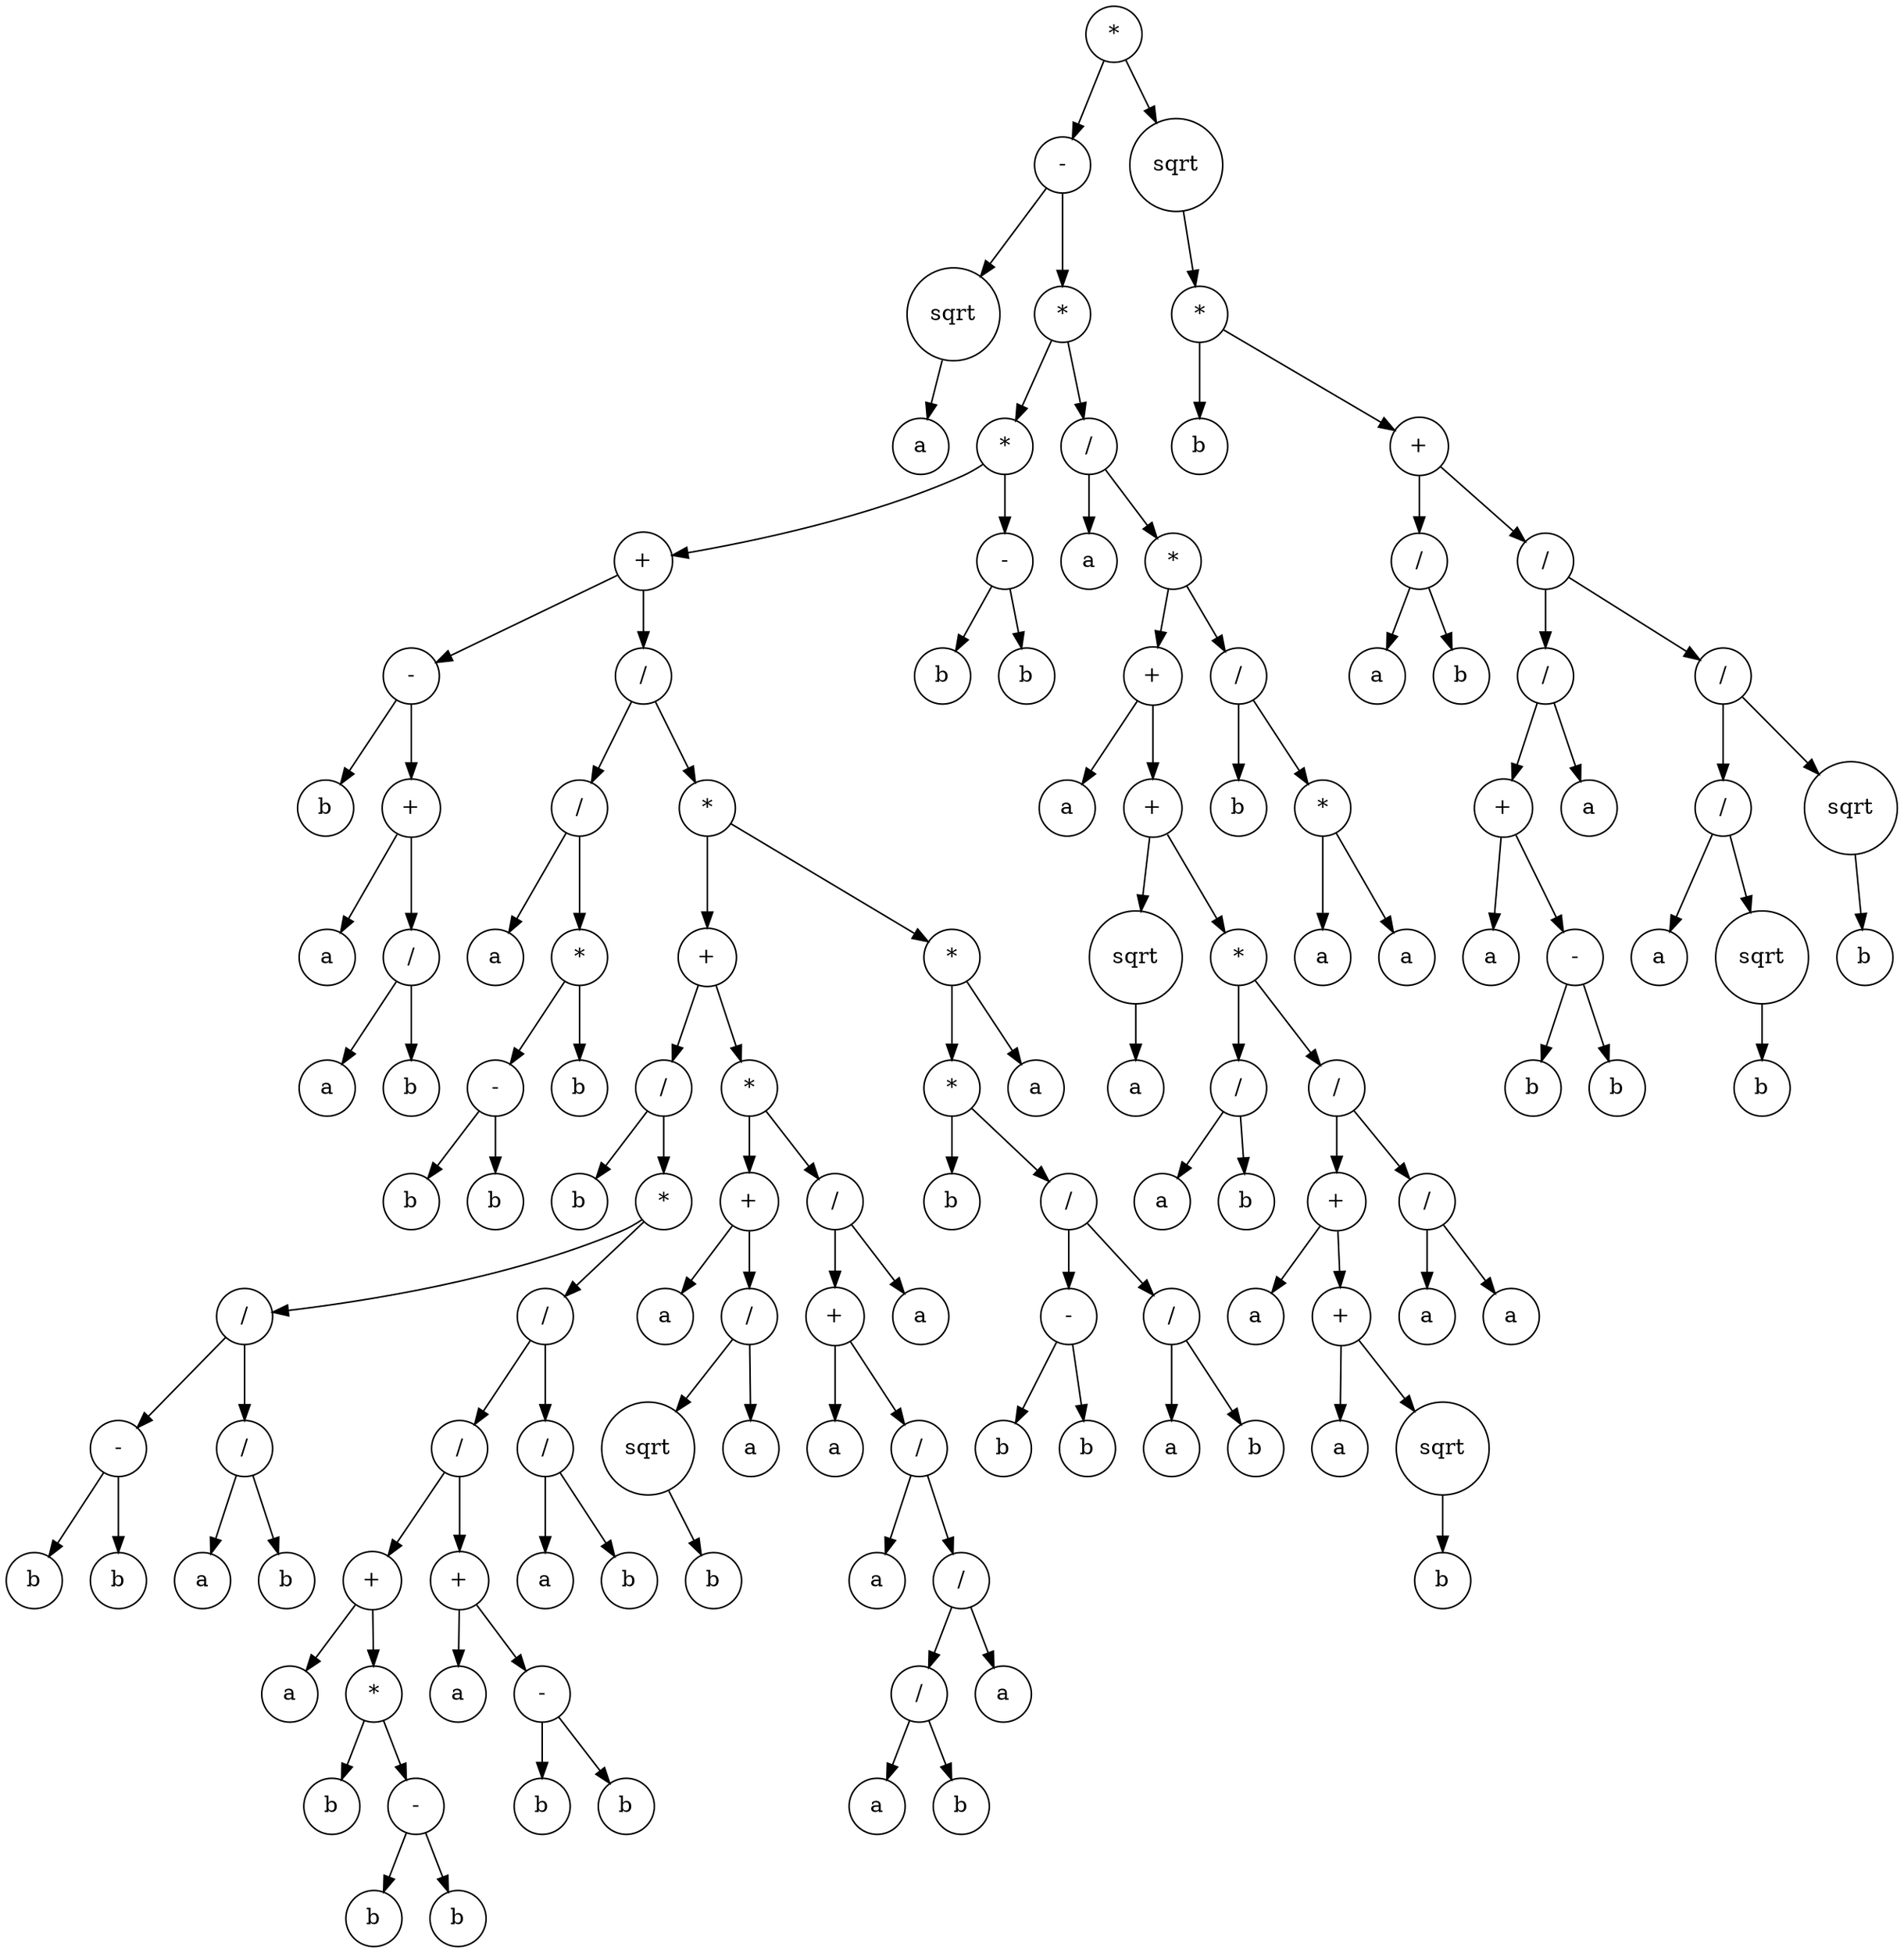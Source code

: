 digraph g {
graph [ordering=out];
node [shape=circle];
n[label = "*"];
n0[label = "-"];
n00[label = "sqrt"];
n000[label = "a"];
n00 -> n000;
n0 -> n00;
n01[label = "*"];
n010[label = "*"];
n0100[label = "+"];
n01000[label = "-"];
n010000[label = "b"];
n01000 -> n010000;
n010001[label = "+"];
n0100010[label = "a"];
n010001 -> n0100010;
n0100011[label = "/"];
n01000110[label = "a"];
n0100011 -> n01000110;
n01000111[label = "b"];
n0100011 -> n01000111;
n010001 -> n0100011;
n01000 -> n010001;
n0100 -> n01000;
n01001[label = "/"];
n010010[label = "/"];
n0100100[label = "a"];
n010010 -> n0100100;
n0100101[label = "*"];
n01001010[label = "-"];
n010010100[label = "b"];
n01001010 -> n010010100;
n010010101[label = "b"];
n01001010 -> n010010101;
n0100101 -> n01001010;
n01001011[label = "b"];
n0100101 -> n01001011;
n010010 -> n0100101;
n01001 -> n010010;
n010011[label = "*"];
n0100110[label = "+"];
n01001100[label = "/"];
n010011000[label = "b"];
n01001100 -> n010011000;
n010011001[label = "*"];
n0100110010[label = "/"];
n01001100100[label = "-"];
n010011001000[label = "b"];
n01001100100 -> n010011001000;
n010011001001[label = "b"];
n01001100100 -> n010011001001;
n0100110010 -> n01001100100;
n01001100101[label = "/"];
n010011001010[label = "a"];
n01001100101 -> n010011001010;
n010011001011[label = "b"];
n01001100101 -> n010011001011;
n0100110010 -> n01001100101;
n010011001 -> n0100110010;
n0100110011[label = "/"];
n01001100110[label = "/"];
n010011001100[label = "+"];
n0100110011000[label = "a"];
n010011001100 -> n0100110011000;
n0100110011001[label = "*"];
n01001100110010[label = "b"];
n0100110011001 -> n01001100110010;
n01001100110011[label = "-"];
n010011001100110[label = "b"];
n01001100110011 -> n010011001100110;
n010011001100111[label = "b"];
n01001100110011 -> n010011001100111;
n0100110011001 -> n01001100110011;
n010011001100 -> n0100110011001;
n01001100110 -> n010011001100;
n010011001101[label = "+"];
n0100110011010[label = "a"];
n010011001101 -> n0100110011010;
n0100110011011[label = "-"];
n01001100110110[label = "b"];
n0100110011011 -> n01001100110110;
n01001100110111[label = "b"];
n0100110011011 -> n01001100110111;
n010011001101 -> n0100110011011;
n01001100110 -> n010011001101;
n0100110011 -> n01001100110;
n01001100111[label = "/"];
n010011001110[label = "a"];
n01001100111 -> n010011001110;
n010011001111[label = "b"];
n01001100111 -> n010011001111;
n0100110011 -> n01001100111;
n010011001 -> n0100110011;
n01001100 -> n010011001;
n0100110 -> n01001100;
n01001101[label = "*"];
n010011010[label = "+"];
n0100110100[label = "a"];
n010011010 -> n0100110100;
n0100110101[label = "/"];
n01001101010[label = "sqrt"];
n010011010100[label = "b"];
n01001101010 -> n010011010100;
n0100110101 -> n01001101010;
n01001101011[label = "a"];
n0100110101 -> n01001101011;
n010011010 -> n0100110101;
n01001101 -> n010011010;
n010011011[label = "/"];
n0100110110[label = "+"];
n01001101100[label = "a"];
n0100110110 -> n01001101100;
n01001101101[label = "/"];
n010011011010[label = "a"];
n01001101101 -> n010011011010;
n010011011011[label = "/"];
n0100110110110[label = "/"];
n01001101101100[label = "a"];
n0100110110110 -> n01001101101100;
n01001101101101[label = "b"];
n0100110110110 -> n01001101101101;
n010011011011 -> n0100110110110;
n0100110110111[label = "a"];
n010011011011 -> n0100110110111;
n01001101101 -> n010011011011;
n0100110110 -> n01001101101;
n010011011 -> n0100110110;
n0100110111[label = "a"];
n010011011 -> n0100110111;
n01001101 -> n010011011;
n0100110 -> n01001101;
n010011 -> n0100110;
n0100111[label = "*"];
n01001110[label = "*"];
n010011100[label = "b"];
n01001110 -> n010011100;
n010011101[label = "/"];
n0100111010[label = "-"];
n01001110100[label = "b"];
n0100111010 -> n01001110100;
n01001110101[label = "b"];
n0100111010 -> n01001110101;
n010011101 -> n0100111010;
n0100111011[label = "/"];
n01001110110[label = "a"];
n0100111011 -> n01001110110;
n01001110111[label = "b"];
n0100111011 -> n01001110111;
n010011101 -> n0100111011;
n01001110 -> n010011101;
n0100111 -> n01001110;
n01001111[label = "a"];
n0100111 -> n01001111;
n010011 -> n0100111;
n01001 -> n010011;
n0100 -> n01001;
n010 -> n0100;
n0101[label = "-"];
n01010[label = "b"];
n0101 -> n01010;
n01011[label = "b"];
n0101 -> n01011;
n010 -> n0101;
n01 -> n010;
n011[label = "/"];
n0110[label = "a"];
n011 -> n0110;
n0111[label = "*"];
n01110[label = "+"];
n011100[label = "a"];
n01110 -> n011100;
n011101[label = "+"];
n0111010[label = "sqrt"];
n01110100[label = "a"];
n0111010 -> n01110100;
n011101 -> n0111010;
n0111011[label = "*"];
n01110110[label = "/"];
n011101100[label = "a"];
n01110110 -> n011101100;
n011101101[label = "b"];
n01110110 -> n011101101;
n0111011 -> n01110110;
n01110111[label = "/"];
n011101110[label = "+"];
n0111011100[label = "a"];
n011101110 -> n0111011100;
n0111011101[label = "+"];
n01110111010[label = "a"];
n0111011101 -> n01110111010;
n01110111011[label = "sqrt"];
n011101110110[label = "b"];
n01110111011 -> n011101110110;
n0111011101 -> n01110111011;
n011101110 -> n0111011101;
n01110111 -> n011101110;
n011101111[label = "/"];
n0111011110[label = "a"];
n011101111 -> n0111011110;
n0111011111[label = "a"];
n011101111 -> n0111011111;
n01110111 -> n011101111;
n0111011 -> n01110111;
n011101 -> n0111011;
n01110 -> n011101;
n0111 -> n01110;
n01111[label = "/"];
n011110[label = "b"];
n01111 -> n011110;
n011111[label = "*"];
n0111110[label = "a"];
n011111 -> n0111110;
n0111111[label = "a"];
n011111 -> n0111111;
n01111 -> n011111;
n0111 -> n01111;
n011 -> n0111;
n01 -> n011;
n0 -> n01;
n -> n0;
n1[label = "sqrt"];
n10[label = "*"];
n100[label = "b"];
n10 -> n100;
n101[label = "+"];
n1010[label = "/"];
n10100[label = "a"];
n1010 -> n10100;
n10101[label = "b"];
n1010 -> n10101;
n101 -> n1010;
n1011[label = "/"];
n10110[label = "/"];
n101100[label = "+"];
n1011000[label = "a"];
n101100 -> n1011000;
n1011001[label = "-"];
n10110010[label = "b"];
n1011001 -> n10110010;
n10110011[label = "b"];
n1011001 -> n10110011;
n101100 -> n1011001;
n10110 -> n101100;
n101101[label = "a"];
n10110 -> n101101;
n1011 -> n10110;
n10111[label = "/"];
n101110[label = "/"];
n1011100[label = "a"];
n101110 -> n1011100;
n1011101[label = "sqrt"];
n10111010[label = "b"];
n1011101 -> n10111010;
n101110 -> n1011101;
n10111 -> n101110;
n101111[label = "sqrt"];
n1011110[label = "b"];
n101111 -> n1011110;
n10111 -> n101111;
n1011 -> n10111;
n101 -> n1011;
n10 -> n101;
n1 -> n10;
n -> n1;
}
